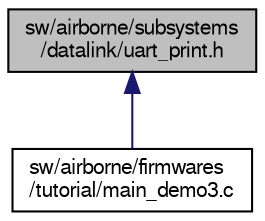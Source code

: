 digraph "sw/airborne/subsystems/datalink/uart_print.h"
{
  edge [fontname="FreeSans",fontsize="10",labelfontname="FreeSans",labelfontsize="10"];
  node [fontname="FreeSans",fontsize="10",shape=record];
  Node1 [label="sw/airborne/subsystems\l/datalink/uart_print.h",height=0.2,width=0.4,color="black", fillcolor="grey75", style="filled", fontcolor="black"];
  Node1 -> Node2 [dir="back",color="midnightblue",fontsize="10",style="solid",fontname="FreeSans"];
  Node2 [label="sw/airborne/firmwares\l/tutorial/main_demo3.c",height=0.2,width=0.4,color="black", fillcolor="white", style="filled",URL="$main__demo3_8c.html"];
}
